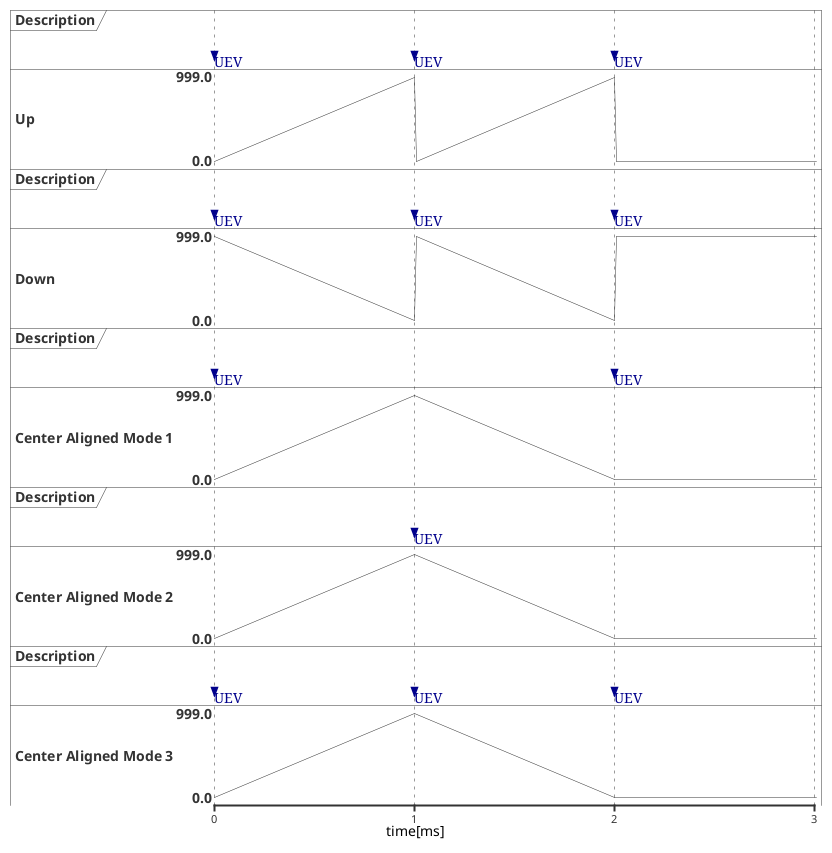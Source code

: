 @startuml

<style>
timingDiagram {
  .red {
    LineColor red
    LineThickness 3
  }
}
</style>


caption time[ms]
scale 1 as 200 pixel
concise "Description" as desc
analog "Up" as up_wave
concise "Description" as desc2
analog "Down" as down_wave
concise "Description" as desc3
analog "Center Aligned Mode 1" as center1_wave
concise "Description" as desc4
analog "Center Aligned Mode 2" as center2_wave
concise "Description" as desc5
analog "Center Aligned Mode 3" as center3_wave

@desc
    desc@0 -> desc@0 : UEV
    desc@1 -> desc@1 : UEV
    desc@2 -> desc@2 : UEV

@desc2
    
    desc2@0 -> desc2@0 : UEV
    desc2@1 -> desc2@1 : UEV

    desc2@2 -> desc2@2 : UEV

@desc3
    desc3@0 -> desc3@0 : UEV
    desc3@2 -> desc3@2 : UEV

@desc4
    desc4@1 -> desc4@1 : UEV
    
@desc5
    desc5@1 -> desc5@1 : UEV
    desc5@0 -> desc5@0 : UEV
    desc5@2 -> desc5@2 : UEV

@up_wave
    0 is 0
    1 is 999
    1.01 is 0
    2 is 999
    2.01 is 0

@down_wave
    0 is 999
    1 is 0
    1.01 is 999
    2 is 0
    2.01 is 999

@center1_wave
    0 is 0
    1 is 999
    2 is 0

@center2_wave
    0 is 0
    1 is 999
    2 is 0

@center3_wave
    0 is 0
    1 is 999
    2 is 0
@enduml